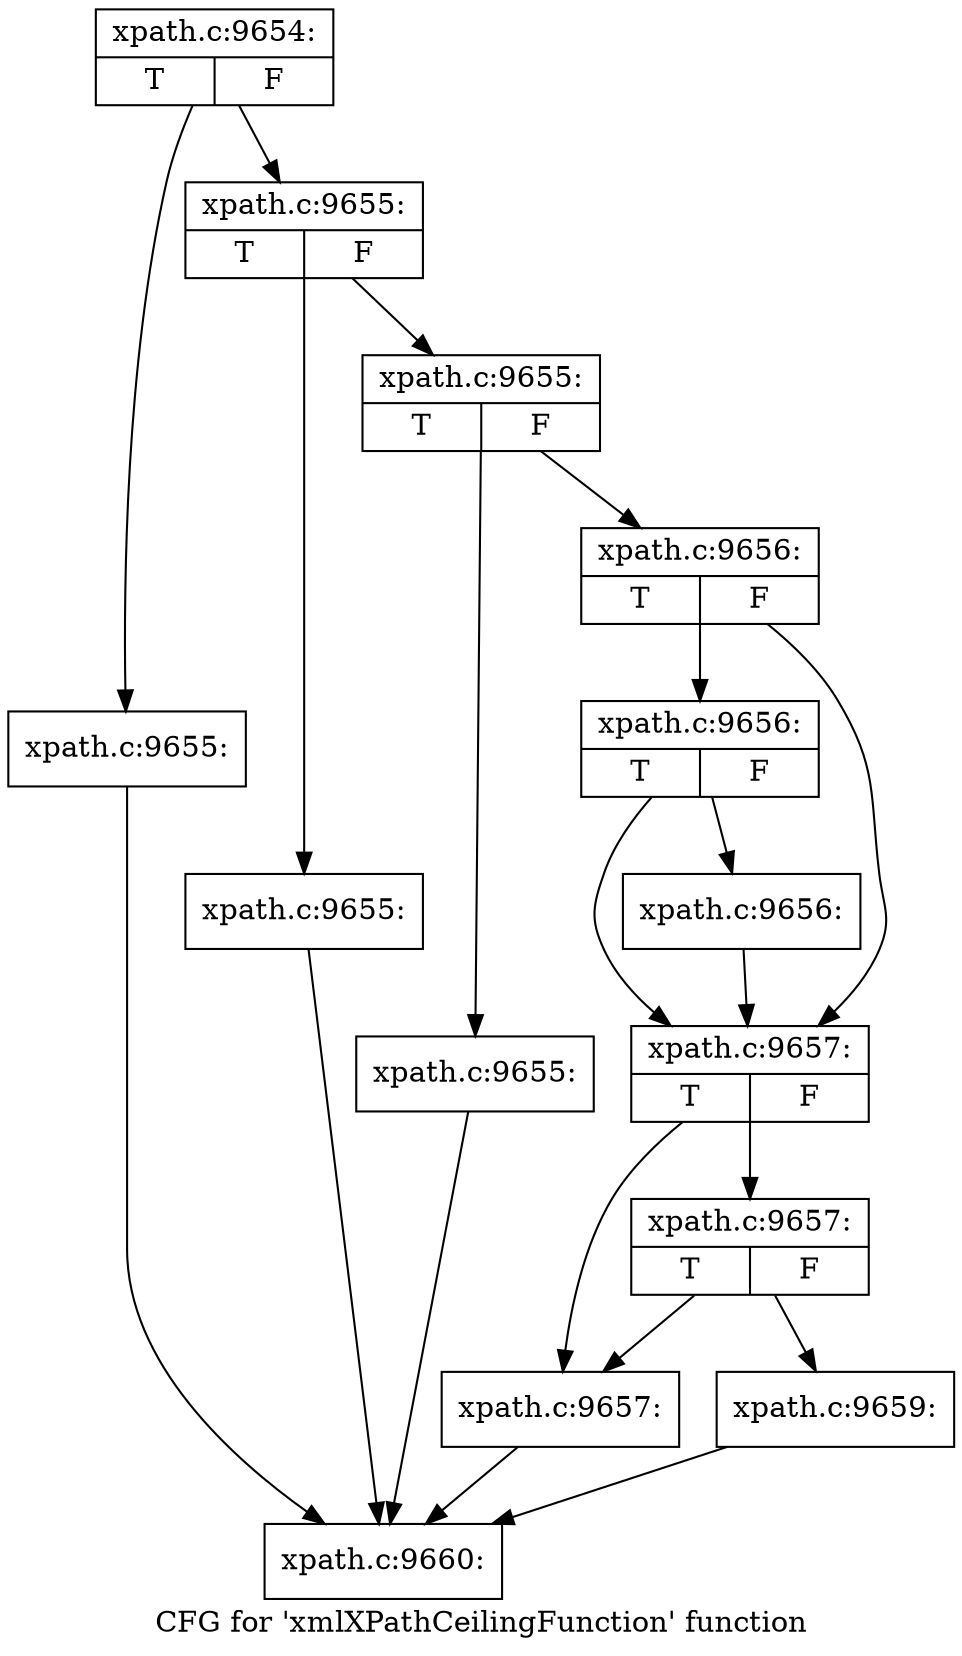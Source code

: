 digraph "CFG for 'xmlXPathCeilingFunction' function" {
	label="CFG for 'xmlXPathCeilingFunction' function";

	Node0x55e6b2869de0 [shape=record,label="{xpath.c:9654:|{<s0>T|<s1>F}}"];
	Node0x55e6b2869de0 -> Node0x55e6b2864780;
	Node0x55e6b2869de0 -> Node0x55e6b286a160;
	Node0x55e6b2864780 [shape=record,label="{xpath.c:9655:}"];
	Node0x55e6b2864780 -> Node0x55e6b286ce40;
	Node0x55e6b286a160 [shape=record,label="{xpath.c:9655:|{<s0>T|<s1>F}}"];
	Node0x55e6b286a160 -> Node0x55e6b2871ac0;
	Node0x55e6b286a160 -> Node0x55e6b2871b10;
	Node0x55e6b2871ac0 [shape=record,label="{xpath.c:9655:}"];
	Node0x55e6b2871ac0 -> Node0x55e6b286ce40;
	Node0x55e6b2871b10 [shape=record,label="{xpath.c:9655:|{<s0>T|<s1>F}}"];
	Node0x55e6b2871b10 -> Node0x55e6b2871e70;
	Node0x55e6b2871b10 -> Node0x55e6b2871ec0;
	Node0x55e6b2871e70 [shape=record,label="{xpath.c:9655:}"];
	Node0x55e6b2871e70 -> Node0x55e6b286ce40;
	Node0x55e6b2871ec0 [shape=record,label="{xpath.c:9656:|{<s0>T|<s1>F}}"];
	Node0x55e6b2871ec0 -> Node0x55e6b2872490;
	Node0x55e6b2871ec0 -> Node0x55e6b2872440;
	Node0x55e6b2872490 [shape=record,label="{xpath.c:9656:|{<s0>T|<s1>F}}"];
	Node0x55e6b2872490 -> Node0x55e6b28723f0;
	Node0x55e6b2872490 -> Node0x55e6b2872440;
	Node0x55e6b28723f0 [shape=record,label="{xpath.c:9656:}"];
	Node0x55e6b28723f0 -> Node0x55e6b2872440;
	Node0x55e6b2872440 [shape=record,label="{xpath.c:9657:|{<s0>T|<s1>F}}"];
	Node0x55e6b2872440 -> Node0x55e6b2872cc0;
	Node0x55e6b2872440 -> Node0x55e6b2872d60;
	Node0x55e6b2872d60 [shape=record,label="{xpath.c:9657:|{<s0>T|<s1>F}}"];
	Node0x55e6b2872d60 -> Node0x55e6b2872cc0;
	Node0x55e6b2872d60 -> Node0x55e6b2872d10;
	Node0x55e6b2872cc0 [shape=record,label="{xpath.c:9657:}"];
	Node0x55e6b2872cc0 -> Node0x55e6b286ce40;
	Node0x55e6b2872d10 [shape=record,label="{xpath.c:9659:}"];
	Node0x55e6b2872d10 -> Node0x55e6b286ce40;
	Node0x55e6b286ce40 [shape=record,label="{xpath.c:9660:}"];
}
